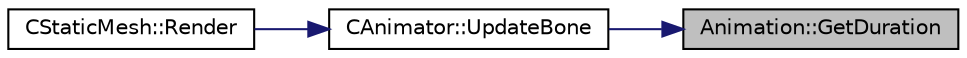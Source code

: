 digraph "Animation::GetDuration"
{
 // LATEX_PDF_SIZE
  edge [fontname="Helvetica",fontsize="10",labelfontname="Helvetica",labelfontsize="10"];
  node [fontname="Helvetica",fontsize="10",shape=record];
  rankdir="RL";
  Node14 [label="Animation::GetDuration",height=0.2,width=0.4,color="black", fillcolor="grey75", style="filled", fontcolor="black",tooltip="Get the total time the."];
  Node14 -> Node15 [dir="back",color="midnightblue",fontsize="10",style="solid",fontname="Helvetica"];
  Node15 [label="CAnimator::UpdateBone",height=0.2,width=0.4,color="black", fillcolor="white", style="filled",URL="$class_c_animator.html#a3a822aa796022fe558d070d3b76a0184",tooltip="Update every bone in the animation with its new movements, and then update how that bone is drawn in ..."];
  Node15 -> Node16 [dir="back",color="midnightblue",fontsize="10",style="solid",fontname="Helvetica"];
  Node16 [label="CStaticMesh::Render",height=0.2,width=0.4,color="black", fillcolor="white", style="filled",URL="$class_c_static_mesh.html#a811c339becc8cff2323cfb0af8bf558c",tooltip="displays the mesh's model on the screen"];
}
